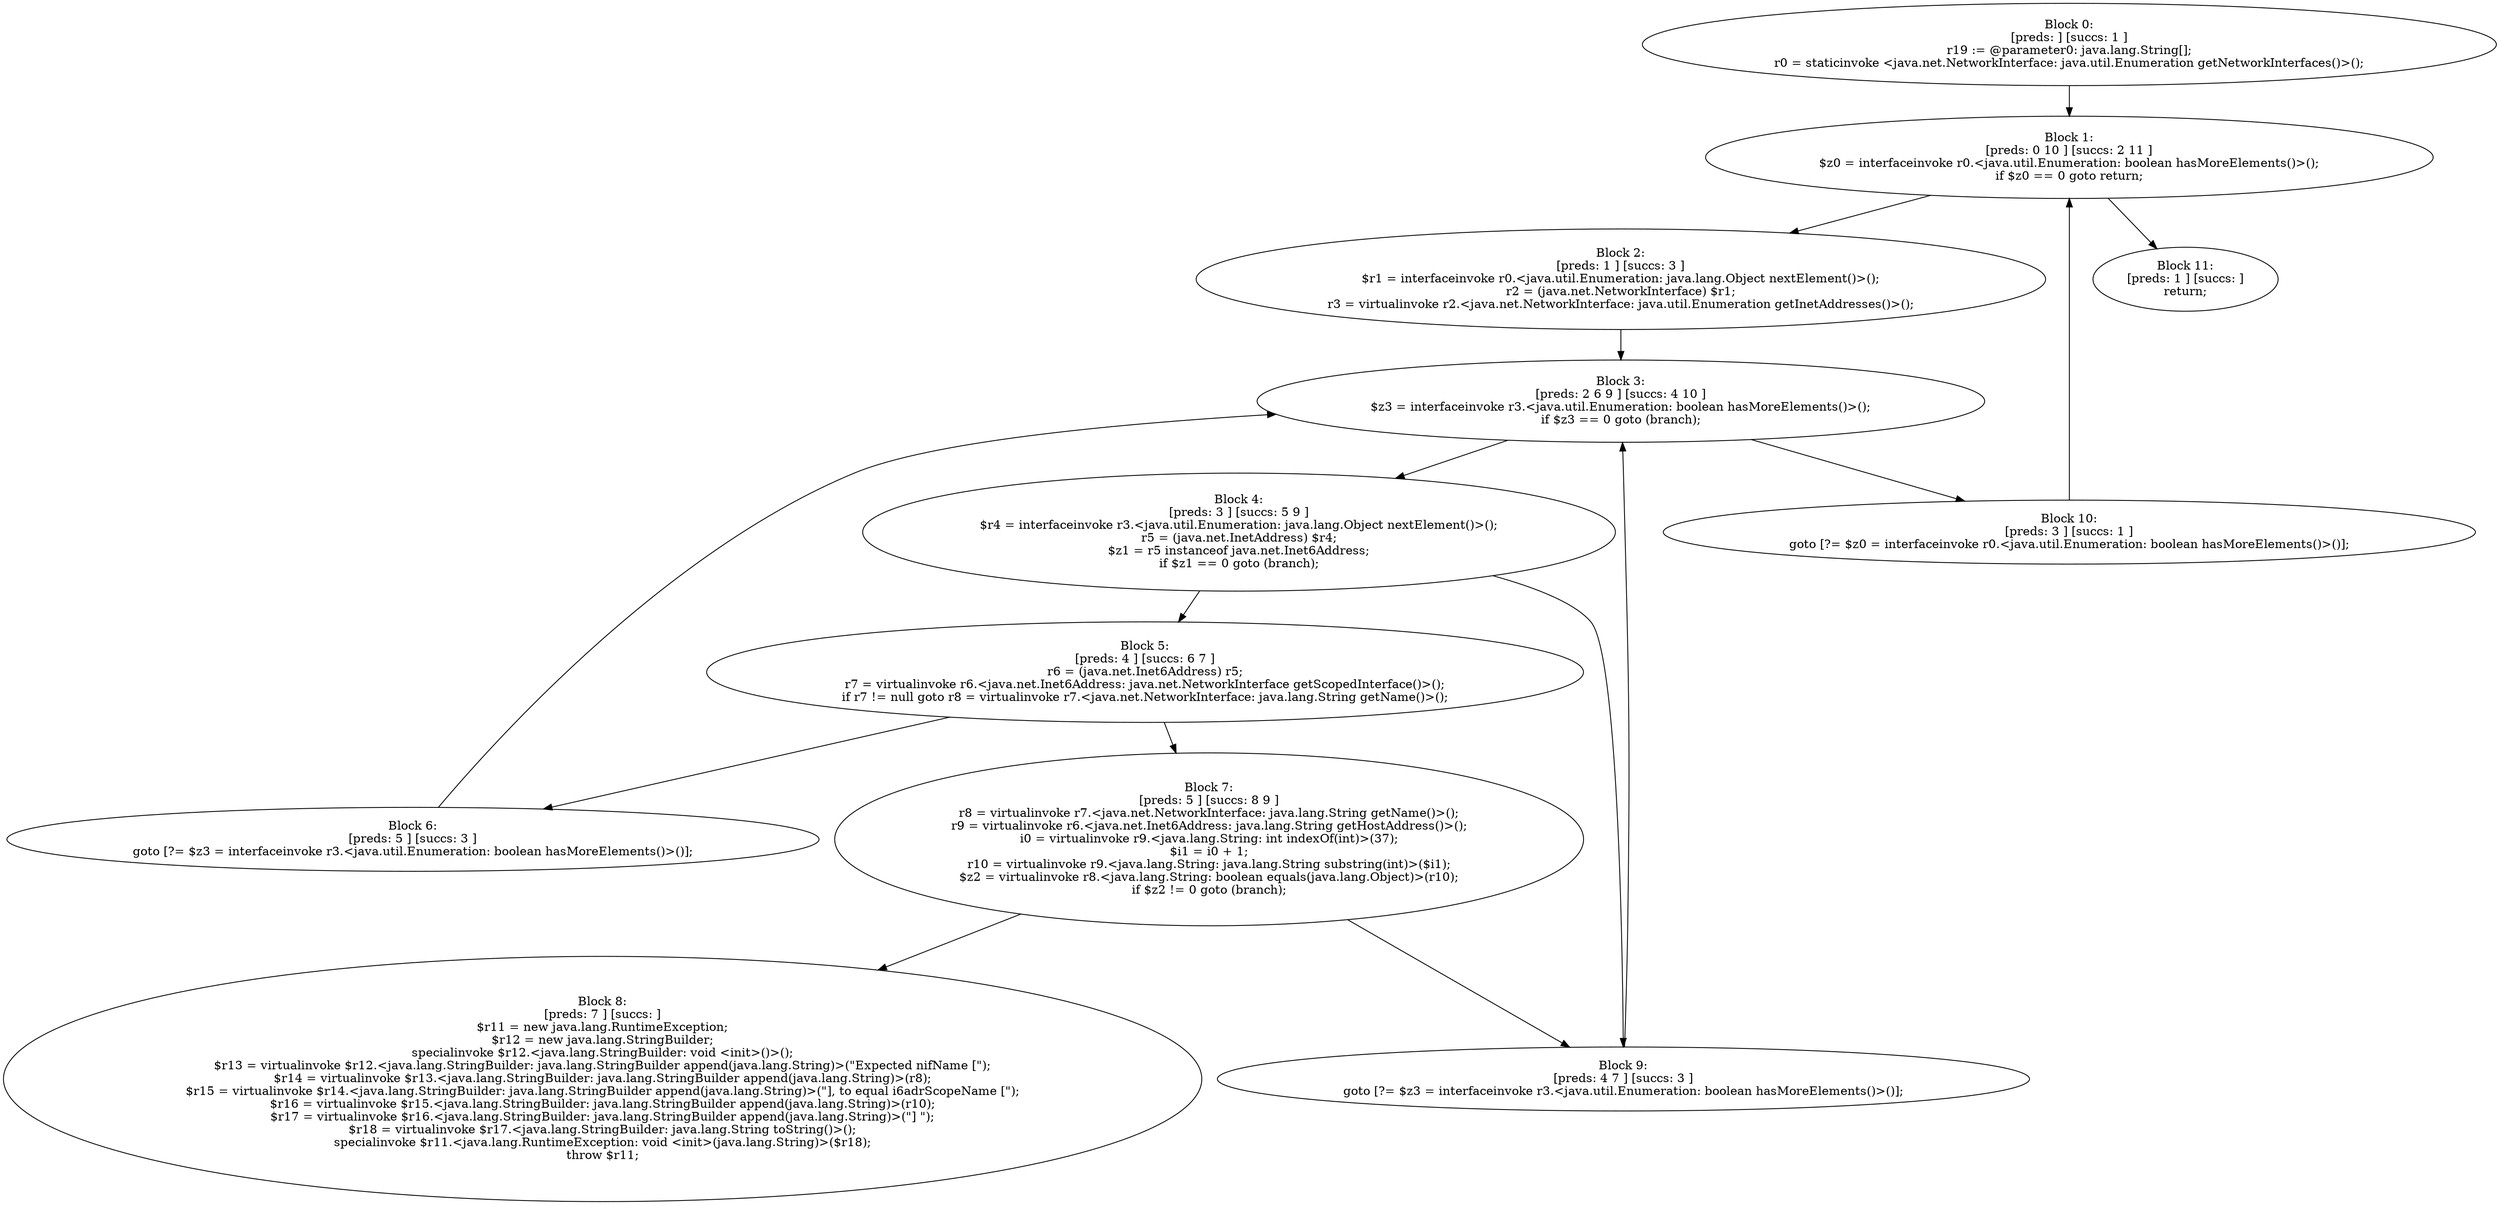 digraph "unitGraph" {
    "Block 0:
[preds: ] [succs: 1 ]
r19 := @parameter0: java.lang.String[];
r0 = staticinvoke <java.net.NetworkInterface: java.util.Enumeration getNetworkInterfaces()>();
"
    "Block 1:
[preds: 0 10 ] [succs: 2 11 ]
$z0 = interfaceinvoke r0.<java.util.Enumeration: boolean hasMoreElements()>();
if $z0 == 0 goto return;
"
    "Block 2:
[preds: 1 ] [succs: 3 ]
$r1 = interfaceinvoke r0.<java.util.Enumeration: java.lang.Object nextElement()>();
r2 = (java.net.NetworkInterface) $r1;
r3 = virtualinvoke r2.<java.net.NetworkInterface: java.util.Enumeration getInetAddresses()>();
"
    "Block 3:
[preds: 2 6 9 ] [succs: 4 10 ]
$z3 = interfaceinvoke r3.<java.util.Enumeration: boolean hasMoreElements()>();
if $z3 == 0 goto (branch);
"
    "Block 4:
[preds: 3 ] [succs: 5 9 ]
$r4 = interfaceinvoke r3.<java.util.Enumeration: java.lang.Object nextElement()>();
r5 = (java.net.InetAddress) $r4;
$z1 = r5 instanceof java.net.Inet6Address;
if $z1 == 0 goto (branch);
"
    "Block 5:
[preds: 4 ] [succs: 6 7 ]
r6 = (java.net.Inet6Address) r5;
r7 = virtualinvoke r6.<java.net.Inet6Address: java.net.NetworkInterface getScopedInterface()>();
if r7 != null goto r8 = virtualinvoke r7.<java.net.NetworkInterface: java.lang.String getName()>();
"
    "Block 6:
[preds: 5 ] [succs: 3 ]
goto [?= $z3 = interfaceinvoke r3.<java.util.Enumeration: boolean hasMoreElements()>()];
"
    "Block 7:
[preds: 5 ] [succs: 8 9 ]
r8 = virtualinvoke r7.<java.net.NetworkInterface: java.lang.String getName()>();
r9 = virtualinvoke r6.<java.net.Inet6Address: java.lang.String getHostAddress()>();
i0 = virtualinvoke r9.<java.lang.String: int indexOf(int)>(37);
$i1 = i0 + 1;
r10 = virtualinvoke r9.<java.lang.String: java.lang.String substring(int)>($i1);
$z2 = virtualinvoke r8.<java.lang.String: boolean equals(java.lang.Object)>(r10);
if $z2 != 0 goto (branch);
"
    "Block 8:
[preds: 7 ] [succs: ]
$r11 = new java.lang.RuntimeException;
$r12 = new java.lang.StringBuilder;
specialinvoke $r12.<java.lang.StringBuilder: void <init>()>();
$r13 = virtualinvoke $r12.<java.lang.StringBuilder: java.lang.StringBuilder append(java.lang.String)>(\"Expected nifName [\");
$r14 = virtualinvoke $r13.<java.lang.StringBuilder: java.lang.StringBuilder append(java.lang.String)>(r8);
$r15 = virtualinvoke $r14.<java.lang.StringBuilder: java.lang.StringBuilder append(java.lang.String)>(\"], to equal i6adrScopeName [\");
$r16 = virtualinvoke $r15.<java.lang.StringBuilder: java.lang.StringBuilder append(java.lang.String)>(r10);
$r17 = virtualinvoke $r16.<java.lang.StringBuilder: java.lang.StringBuilder append(java.lang.String)>(\"] \");
$r18 = virtualinvoke $r17.<java.lang.StringBuilder: java.lang.String toString()>();
specialinvoke $r11.<java.lang.RuntimeException: void <init>(java.lang.String)>($r18);
throw $r11;
"
    "Block 9:
[preds: 4 7 ] [succs: 3 ]
goto [?= $z3 = interfaceinvoke r3.<java.util.Enumeration: boolean hasMoreElements()>()];
"
    "Block 10:
[preds: 3 ] [succs: 1 ]
goto [?= $z0 = interfaceinvoke r0.<java.util.Enumeration: boolean hasMoreElements()>()];
"
    "Block 11:
[preds: 1 ] [succs: ]
return;
"
    "Block 0:
[preds: ] [succs: 1 ]
r19 := @parameter0: java.lang.String[];
r0 = staticinvoke <java.net.NetworkInterface: java.util.Enumeration getNetworkInterfaces()>();
"->"Block 1:
[preds: 0 10 ] [succs: 2 11 ]
$z0 = interfaceinvoke r0.<java.util.Enumeration: boolean hasMoreElements()>();
if $z0 == 0 goto return;
";
    "Block 1:
[preds: 0 10 ] [succs: 2 11 ]
$z0 = interfaceinvoke r0.<java.util.Enumeration: boolean hasMoreElements()>();
if $z0 == 0 goto return;
"->"Block 2:
[preds: 1 ] [succs: 3 ]
$r1 = interfaceinvoke r0.<java.util.Enumeration: java.lang.Object nextElement()>();
r2 = (java.net.NetworkInterface) $r1;
r3 = virtualinvoke r2.<java.net.NetworkInterface: java.util.Enumeration getInetAddresses()>();
";
    "Block 1:
[preds: 0 10 ] [succs: 2 11 ]
$z0 = interfaceinvoke r0.<java.util.Enumeration: boolean hasMoreElements()>();
if $z0 == 0 goto return;
"->"Block 11:
[preds: 1 ] [succs: ]
return;
";
    "Block 2:
[preds: 1 ] [succs: 3 ]
$r1 = interfaceinvoke r0.<java.util.Enumeration: java.lang.Object nextElement()>();
r2 = (java.net.NetworkInterface) $r1;
r3 = virtualinvoke r2.<java.net.NetworkInterface: java.util.Enumeration getInetAddresses()>();
"->"Block 3:
[preds: 2 6 9 ] [succs: 4 10 ]
$z3 = interfaceinvoke r3.<java.util.Enumeration: boolean hasMoreElements()>();
if $z3 == 0 goto (branch);
";
    "Block 3:
[preds: 2 6 9 ] [succs: 4 10 ]
$z3 = interfaceinvoke r3.<java.util.Enumeration: boolean hasMoreElements()>();
if $z3 == 0 goto (branch);
"->"Block 4:
[preds: 3 ] [succs: 5 9 ]
$r4 = interfaceinvoke r3.<java.util.Enumeration: java.lang.Object nextElement()>();
r5 = (java.net.InetAddress) $r4;
$z1 = r5 instanceof java.net.Inet6Address;
if $z1 == 0 goto (branch);
";
    "Block 3:
[preds: 2 6 9 ] [succs: 4 10 ]
$z3 = interfaceinvoke r3.<java.util.Enumeration: boolean hasMoreElements()>();
if $z3 == 0 goto (branch);
"->"Block 10:
[preds: 3 ] [succs: 1 ]
goto [?= $z0 = interfaceinvoke r0.<java.util.Enumeration: boolean hasMoreElements()>()];
";
    "Block 4:
[preds: 3 ] [succs: 5 9 ]
$r4 = interfaceinvoke r3.<java.util.Enumeration: java.lang.Object nextElement()>();
r5 = (java.net.InetAddress) $r4;
$z1 = r5 instanceof java.net.Inet6Address;
if $z1 == 0 goto (branch);
"->"Block 5:
[preds: 4 ] [succs: 6 7 ]
r6 = (java.net.Inet6Address) r5;
r7 = virtualinvoke r6.<java.net.Inet6Address: java.net.NetworkInterface getScopedInterface()>();
if r7 != null goto r8 = virtualinvoke r7.<java.net.NetworkInterface: java.lang.String getName()>();
";
    "Block 4:
[preds: 3 ] [succs: 5 9 ]
$r4 = interfaceinvoke r3.<java.util.Enumeration: java.lang.Object nextElement()>();
r5 = (java.net.InetAddress) $r4;
$z1 = r5 instanceof java.net.Inet6Address;
if $z1 == 0 goto (branch);
"->"Block 9:
[preds: 4 7 ] [succs: 3 ]
goto [?= $z3 = interfaceinvoke r3.<java.util.Enumeration: boolean hasMoreElements()>()];
";
    "Block 5:
[preds: 4 ] [succs: 6 7 ]
r6 = (java.net.Inet6Address) r5;
r7 = virtualinvoke r6.<java.net.Inet6Address: java.net.NetworkInterface getScopedInterface()>();
if r7 != null goto r8 = virtualinvoke r7.<java.net.NetworkInterface: java.lang.String getName()>();
"->"Block 6:
[preds: 5 ] [succs: 3 ]
goto [?= $z3 = interfaceinvoke r3.<java.util.Enumeration: boolean hasMoreElements()>()];
";
    "Block 5:
[preds: 4 ] [succs: 6 7 ]
r6 = (java.net.Inet6Address) r5;
r7 = virtualinvoke r6.<java.net.Inet6Address: java.net.NetworkInterface getScopedInterface()>();
if r7 != null goto r8 = virtualinvoke r7.<java.net.NetworkInterface: java.lang.String getName()>();
"->"Block 7:
[preds: 5 ] [succs: 8 9 ]
r8 = virtualinvoke r7.<java.net.NetworkInterface: java.lang.String getName()>();
r9 = virtualinvoke r6.<java.net.Inet6Address: java.lang.String getHostAddress()>();
i0 = virtualinvoke r9.<java.lang.String: int indexOf(int)>(37);
$i1 = i0 + 1;
r10 = virtualinvoke r9.<java.lang.String: java.lang.String substring(int)>($i1);
$z2 = virtualinvoke r8.<java.lang.String: boolean equals(java.lang.Object)>(r10);
if $z2 != 0 goto (branch);
";
    "Block 6:
[preds: 5 ] [succs: 3 ]
goto [?= $z3 = interfaceinvoke r3.<java.util.Enumeration: boolean hasMoreElements()>()];
"->"Block 3:
[preds: 2 6 9 ] [succs: 4 10 ]
$z3 = interfaceinvoke r3.<java.util.Enumeration: boolean hasMoreElements()>();
if $z3 == 0 goto (branch);
";
    "Block 7:
[preds: 5 ] [succs: 8 9 ]
r8 = virtualinvoke r7.<java.net.NetworkInterface: java.lang.String getName()>();
r9 = virtualinvoke r6.<java.net.Inet6Address: java.lang.String getHostAddress()>();
i0 = virtualinvoke r9.<java.lang.String: int indexOf(int)>(37);
$i1 = i0 + 1;
r10 = virtualinvoke r9.<java.lang.String: java.lang.String substring(int)>($i1);
$z2 = virtualinvoke r8.<java.lang.String: boolean equals(java.lang.Object)>(r10);
if $z2 != 0 goto (branch);
"->"Block 8:
[preds: 7 ] [succs: ]
$r11 = new java.lang.RuntimeException;
$r12 = new java.lang.StringBuilder;
specialinvoke $r12.<java.lang.StringBuilder: void <init>()>();
$r13 = virtualinvoke $r12.<java.lang.StringBuilder: java.lang.StringBuilder append(java.lang.String)>(\"Expected nifName [\");
$r14 = virtualinvoke $r13.<java.lang.StringBuilder: java.lang.StringBuilder append(java.lang.String)>(r8);
$r15 = virtualinvoke $r14.<java.lang.StringBuilder: java.lang.StringBuilder append(java.lang.String)>(\"], to equal i6adrScopeName [\");
$r16 = virtualinvoke $r15.<java.lang.StringBuilder: java.lang.StringBuilder append(java.lang.String)>(r10);
$r17 = virtualinvoke $r16.<java.lang.StringBuilder: java.lang.StringBuilder append(java.lang.String)>(\"] \");
$r18 = virtualinvoke $r17.<java.lang.StringBuilder: java.lang.String toString()>();
specialinvoke $r11.<java.lang.RuntimeException: void <init>(java.lang.String)>($r18);
throw $r11;
";
    "Block 7:
[preds: 5 ] [succs: 8 9 ]
r8 = virtualinvoke r7.<java.net.NetworkInterface: java.lang.String getName()>();
r9 = virtualinvoke r6.<java.net.Inet6Address: java.lang.String getHostAddress()>();
i0 = virtualinvoke r9.<java.lang.String: int indexOf(int)>(37);
$i1 = i0 + 1;
r10 = virtualinvoke r9.<java.lang.String: java.lang.String substring(int)>($i1);
$z2 = virtualinvoke r8.<java.lang.String: boolean equals(java.lang.Object)>(r10);
if $z2 != 0 goto (branch);
"->"Block 9:
[preds: 4 7 ] [succs: 3 ]
goto [?= $z3 = interfaceinvoke r3.<java.util.Enumeration: boolean hasMoreElements()>()];
";
    "Block 9:
[preds: 4 7 ] [succs: 3 ]
goto [?= $z3 = interfaceinvoke r3.<java.util.Enumeration: boolean hasMoreElements()>()];
"->"Block 3:
[preds: 2 6 9 ] [succs: 4 10 ]
$z3 = interfaceinvoke r3.<java.util.Enumeration: boolean hasMoreElements()>();
if $z3 == 0 goto (branch);
";
    "Block 10:
[preds: 3 ] [succs: 1 ]
goto [?= $z0 = interfaceinvoke r0.<java.util.Enumeration: boolean hasMoreElements()>()];
"->"Block 1:
[preds: 0 10 ] [succs: 2 11 ]
$z0 = interfaceinvoke r0.<java.util.Enumeration: boolean hasMoreElements()>();
if $z0 == 0 goto return;
";
}
